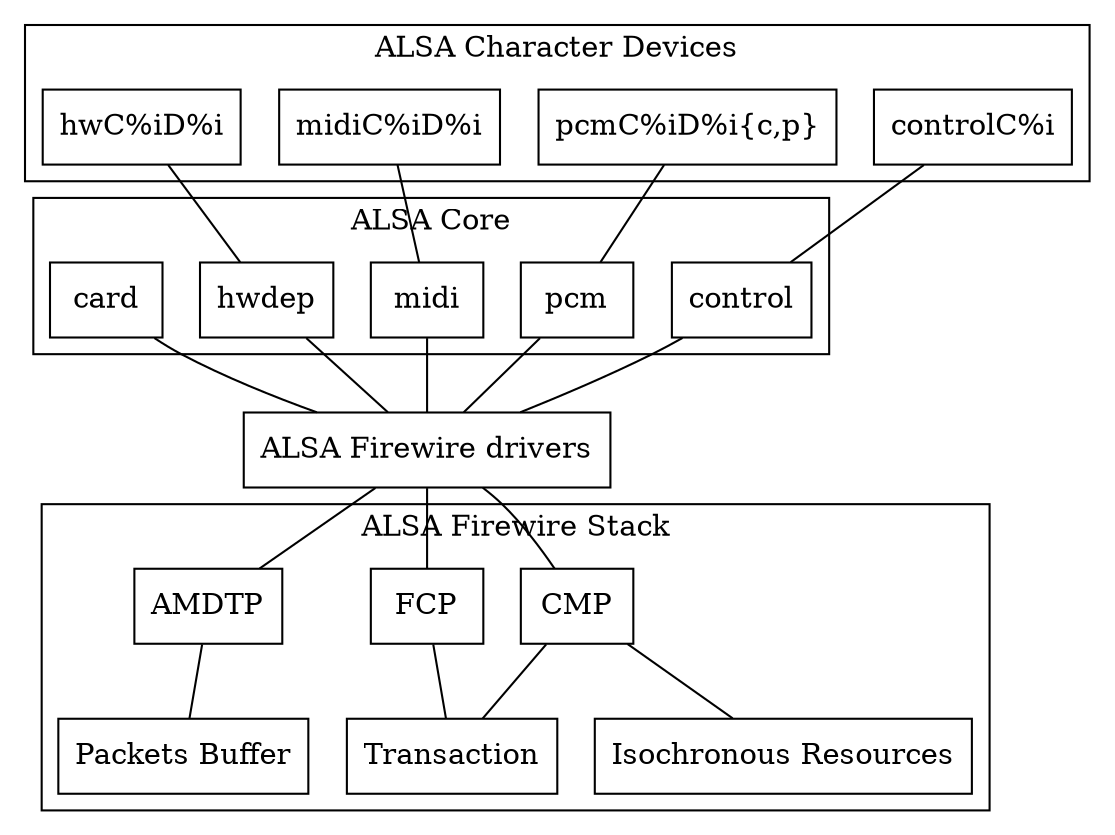 graph firewire_related_stacks {
  graph [rankdir = TB, compound = true];

	subgraph cluster0 {
		label="ALSA Character Devices";

		ctrl_cdev	[label="controlC%i", shape=box];
		pcm_cdev	[label="pcmC%iD%i{c,p}", shape=box];
		midi_cdev	[label="midiC%iD%i", shape=box];
		hw_cdev		[label="hwC%iD%i", shape=box];

	}

	subgraph cluster1 {
		label="ALSA Core";

		ctrl	[label="control", shape=box];
		pcm	[label="pcm", shape=box];
		midi	[label="midi", shape=box];
		hwdep	[label="hwdep", shape=box];
		card	[label="card", shape=box];

	}

	card		-- snd_fw;
	ctrl_cdev	-- ctrl		-- snd_fw;
	pcm_cdev	-- pcm		-- snd_fw;
	midi_cdev	-- midi		-- snd_fw;
	hw_cdev		-- hwdep	-- snd_fw;

	snd_fw [label="ALSA Firewire drivers", shape=box];

	snd_fw	-- cmp;
	snd_fw	-- amdtp;
	snd_fw	-- fcp;

	subgraph cluster2 {
		label="ALSA Firewire Stack";

		cmp		[label="CMP", shape=box];
		amdtp		[label="AMDTP", shape=box];
		fcp		[label="FCP", shape=box];
		isoc_res	[label="Isochronous Resources", shape=box]
		packets_buf	[label="Packets Buffer", shape=box]
		transaction	[label="Transaction", shape=box]
	}

	fcp		-- transaction;
	cmp		-- transaction;
	cmp		-- isoc_res;
	amdtp		-- packets_buf
}

